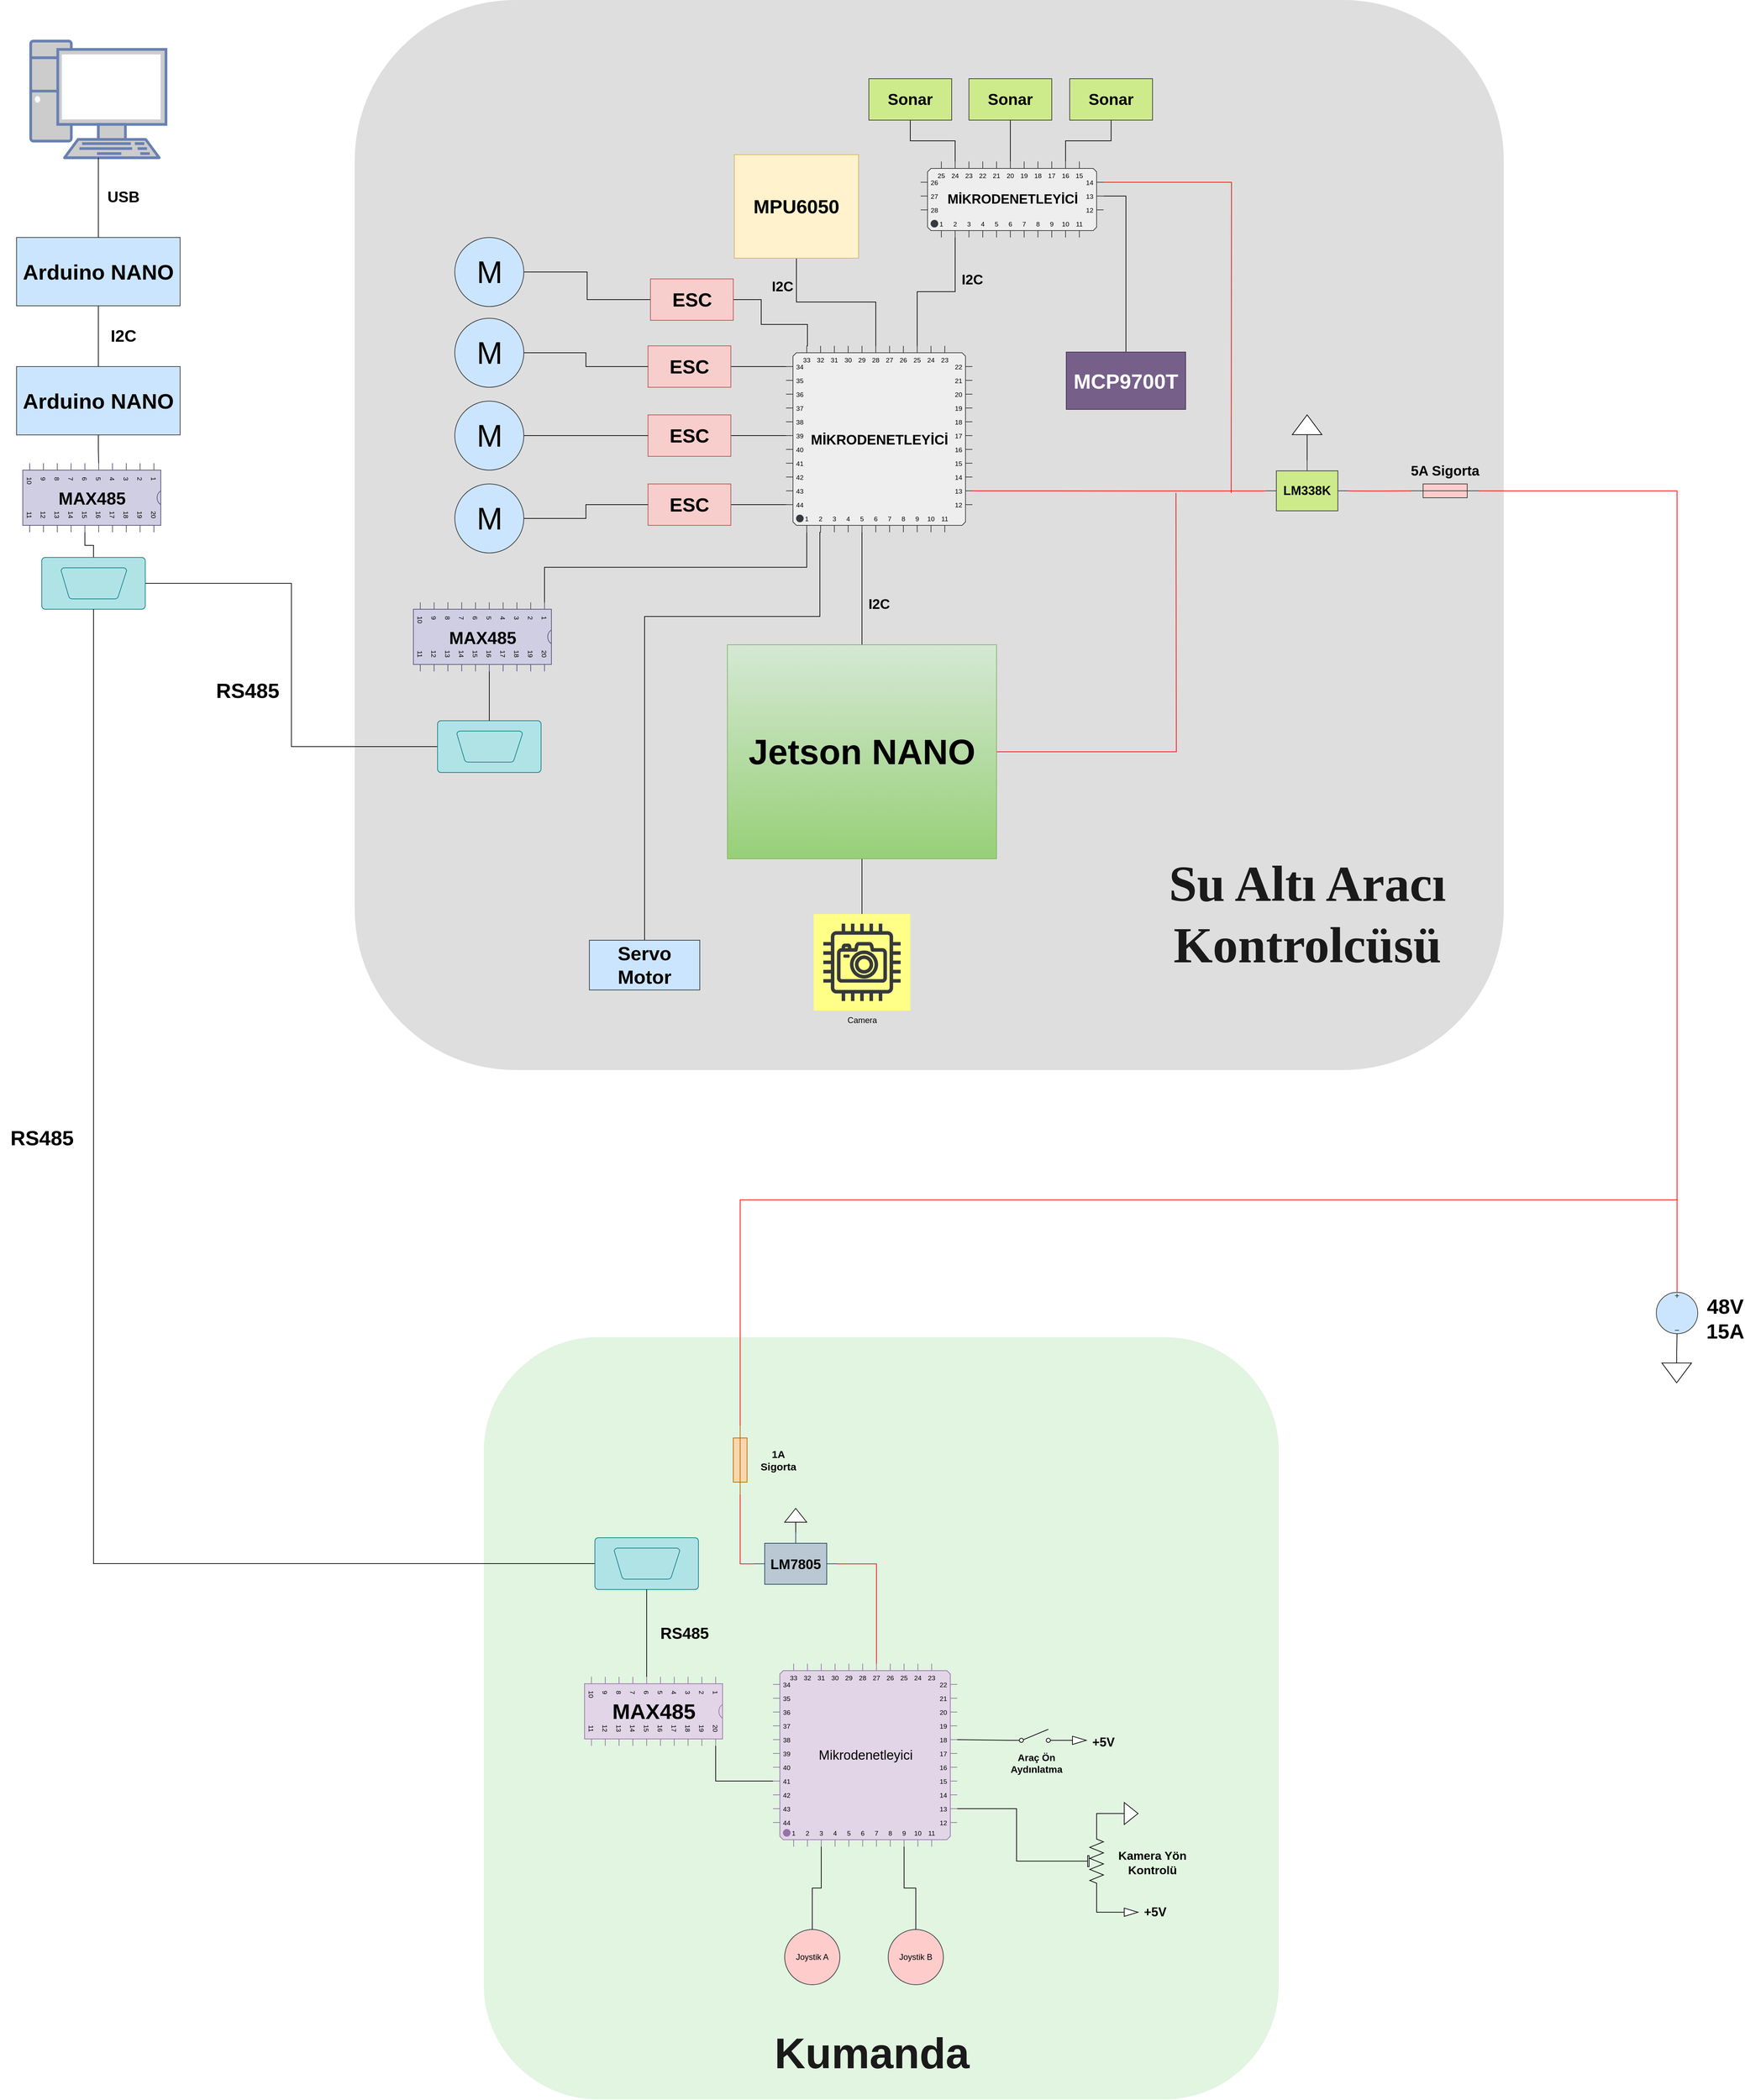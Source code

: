 <mxfile version="10.6.3" type="device"><diagram name="Page-1" id="7e0a89b8-554c-2b80-1dc8-d5c74ca68de4"><mxGraphModel dx="2243" dy="613" grid="1" gridSize="10" guides="1" tooltips="1" connect="1" arrows="1" fold="1" page="1" pageScale="1" pageWidth="1169" pageHeight="827" background="#ffffff" math="0" shadow="0"><root><mxCell id="0"/><mxCell id="1" parent="0"/><mxCell id="h1FGH1pU_hudHnMXjSd4-43" value="" style="rounded=1;whiteSpace=wrap;html=1;strokeWidth=1;fillColor=#E1F5E0;strokeColor=none;" parent="1" vertex="1"><mxGeometry x="129" y="2067" width="1152" height="1104" as="geometry"/></mxCell><mxCell id="FI2BnZU5ow0Z_WTtA2Fh-103" value="" style="rounded=1;whiteSpace=wrap;html=1;strokeWidth=1;fillColor=#DEDEDE;strokeColor=none;fontColor=#333333;" parent="1" vertex="1"><mxGeometry x="-58" y="130" width="1665" height="1550" as="geometry"/></mxCell><mxCell id="FI2BnZU5ow0Z_WTtA2Fh-59" style="edgeStyle=orthogonalEdgeStyle;rounded=0;orthogonalLoop=1;jettySize=auto;html=1;exitX=0;exitY=1;exitDx=50;exitDy=0;exitPerimeter=0;endArrow=none;endFill=0;" parent="1" source="FI2BnZU5ow0Z_WTtA2Fh-1" edge="1"><mxGeometry relative="1" as="geometry"><mxPoint x="362" y="1044" as="targetPoint"/><Array as="points"><mxPoint x="616" y="1023"/><mxPoint x="362" y="1023"/></Array></mxGeometry></mxCell><mxCell id="FI2BnZU5ow0Z_WTtA2Fh-78" style="edgeStyle=orthogonalEdgeStyle;rounded=0;orthogonalLoop=1;jettySize=auto;html=1;exitX=0;exitY=1;exitDx=30;exitDy=0;exitPerimeter=0;entryX=0;entryY=0;entryDx=0;entryDy=10;entryPerimeter=0;endArrow=none;endFill=0;" parent="1" source="FI2BnZU5ow0Z_WTtA2Fh-1" target="FI2BnZU5ow0Z_WTtA2Fh-75" edge="1"><mxGeometry relative="1" as="geometry"/></mxCell><mxCell id="SyiZzXoiJJCipCgs4fbv-7" style="edgeStyle=orthogonalEdgeStyle;rounded=0;orthogonalLoop=1;jettySize=auto;html=1;exitX=0;exitY=0;exitDx=30;exitDy=0;exitPerimeter=0;entryX=1;entryY=0.5;entryDx=0;entryDy=0;endArrow=none;endFill=0;" parent="1" source="FI2BnZU5ow0Z_WTtA2Fh-1" target="SyiZzXoiJJCipCgs4fbv-6" edge="1"><mxGeometry relative="1" as="geometry"><Array as="points"><mxPoint x="598" y="600"/><mxPoint x="531" y="600"/><mxPoint x="531" y="564"/></Array></mxGeometry></mxCell><mxCell id="FI2BnZU5ow0Z_WTtA2Fh-1" value="&lt;b&gt;&lt;font style=&quot;font-size: 20px&quot;&gt;MİKRODENETLEYİCİ&lt;/font&gt;&lt;/b&gt;" style="shadow=0;dashed=0;align=center;fillColor=#eeeeee;html=1;strokeWidth=1;shape=mxgraph.electrical.logic_gates.qfp_ic;strokeColor=#36393d;" parent="1" vertex="1"><mxGeometry x="567" y="631" width="270" height="270" as="geometry"/></mxCell><mxCell id="FI2BnZU5ow0Z_WTtA2Fh-26" style="edgeStyle=orthogonalEdgeStyle;rounded=0;orthogonalLoop=1;jettySize=auto;html=1;exitX=1;exitY=0.5;exitDx=0;exitDy=0;entryX=0;entryY=0;entryDx=0;entryDy=30;entryPerimeter=0;endArrow=none;endFill=0;" parent="1" source="FI2BnZU5ow0Z_WTtA2Fh-6" target="FI2BnZU5ow0Z_WTtA2Fh-1" edge="1"><mxGeometry relative="1" as="geometry"/></mxCell><mxCell id="FI2BnZU5ow0Z_WTtA2Fh-6" value="&lt;font size=&quot;1&quot;&gt;&lt;b style=&quot;font-size: 28px&quot;&gt;ESC&lt;/b&gt;&lt;/font&gt;" style="rounded=0;whiteSpace=wrap;html=1;fillColor=#f8cecc;strokeColor=#b85450;" parent="1" vertex="1"><mxGeometry x="367" y="631" width="120" height="60" as="geometry"/></mxCell><mxCell id="FI2BnZU5ow0Z_WTtA2Fh-28" style="edgeStyle=orthogonalEdgeStyle;rounded=0;orthogonalLoop=1;jettySize=auto;html=1;exitX=1;exitY=0.5;exitDx=0;exitDy=0;entryX=0;entryY=0;entryDx=0;entryDy=230;entryPerimeter=0;endArrow=none;endFill=0;" parent="1" source="FI2BnZU5ow0Z_WTtA2Fh-7" target="FI2BnZU5ow0Z_WTtA2Fh-1" edge="1"><mxGeometry relative="1" as="geometry"/></mxCell><mxCell id="FI2BnZU5ow0Z_WTtA2Fh-7" value="&lt;font size=&quot;1&quot;&gt;&lt;b style=&quot;font-size: 28px&quot;&gt;ESC&lt;/b&gt;&lt;/font&gt;" style="rounded=0;whiteSpace=wrap;html=1;fillColor=#f8cecc;strokeColor=#b85450;" parent="1" vertex="1"><mxGeometry x="367" y="831" width="120" height="60" as="geometry"/></mxCell><mxCell id="FI2BnZU5ow0Z_WTtA2Fh-25" style="edgeStyle=orthogonalEdgeStyle;rounded=0;orthogonalLoop=1;jettySize=auto;html=1;exitX=1;exitY=0.5;exitDx=0;exitDy=0;entryX=0;entryY=0;entryDx=0;entryDy=130;entryPerimeter=0;endArrow=none;endFill=0;" parent="1" source="FI2BnZU5ow0Z_WTtA2Fh-8" target="FI2BnZU5ow0Z_WTtA2Fh-1" edge="1"><mxGeometry relative="1" as="geometry"/></mxCell><mxCell id="FI2BnZU5ow0Z_WTtA2Fh-8" value="&lt;font size=&quot;1&quot;&gt;&lt;b style=&quot;font-size: 28px&quot;&gt;ESC&lt;/b&gt;&lt;/font&gt;" style="rounded=0;whiteSpace=wrap;html=1;fillColor=#f8cecc;strokeColor=#b85450;" parent="1" vertex="1"><mxGeometry x="367" y="731" width="120" height="60" as="geometry"/></mxCell><mxCell id="FI2BnZU5ow0Z_WTtA2Fh-20" style="edgeStyle=orthogonalEdgeStyle;rounded=0;orthogonalLoop=1;jettySize=auto;html=1;exitX=1;exitY=0.5;exitDx=0;exitDy=0;exitPerimeter=0;entryX=0;entryY=0.5;entryDx=0;entryDy=0;endArrow=none;endFill=0;" parent="1" source="FI2BnZU5ow0Z_WTtA2Fh-19" target="FI2BnZU5ow0Z_WTtA2Fh-6" edge="1"><mxGeometry relative="1" as="geometry"/></mxCell><mxCell id="FI2BnZU5ow0Z_WTtA2Fh-19" value="M" style="dashed=0;outlineConnect=0;align=center;html=1;shape=mxgraph.pid.engines.electric_motor;fontSize=45;fillColor=#cce5ff;strokeColor=#36393d;" parent="1" vertex="1"><mxGeometry x="87" y="591" width="100" height="100" as="geometry"/></mxCell><mxCell id="FI2BnZU5ow0Z_WTtA2Fh-22" style="edgeStyle=orthogonalEdgeStyle;rounded=0;orthogonalLoop=1;jettySize=auto;html=1;exitX=1;exitY=0.5;exitDx=0;exitDy=0;exitPerimeter=0;entryX=0;entryY=0.5;entryDx=0;entryDy=0;endArrow=none;endFill=0;" parent="1" source="FI2BnZU5ow0Z_WTtA2Fh-21" target="FI2BnZU5ow0Z_WTtA2Fh-8" edge="1"><mxGeometry relative="1" as="geometry"/></mxCell><mxCell id="FI2BnZU5ow0Z_WTtA2Fh-21" value="M" style="dashed=0;outlineConnect=0;align=center;html=1;shape=mxgraph.pid.engines.electric_motor;fontSize=45;fillColor=#cce5ff;strokeColor=#36393d;" parent="1" vertex="1"><mxGeometry x="87" y="711" width="100" height="100" as="geometry"/></mxCell><mxCell id="FI2BnZU5ow0Z_WTtA2Fh-24" style="edgeStyle=orthogonalEdgeStyle;rounded=0;orthogonalLoop=1;jettySize=auto;html=1;exitX=1;exitY=0.5;exitDx=0;exitDy=0;exitPerimeter=0;entryX=0;entryY=0.5;entryDx=0;entryDy=0;endArrow=none;endFill=0;" parent="1" source="FI2BnZU5ow0Z_WTtA2Fh-23" target="FI2BnZU5ow0Z_WTtA2Fh-7" edge="1"><mxGeometry relative="1" as="geometry"/></mxCell><mxCell id="FI2BnZU5ow0Z_WTtA2Fh-23" value="M" style="dashed=0;outlineConnect=0;align=center;html=1;shape=mxgraph.pid.engines.electric_motor;fontSize=45;fillColor=#cce5ff;strokeColor=#36393d;" parent="1" vertex="1"><mxGeometry x="87" y="831" width="100" height="100" as="geometry"/></mxCell><mxCell id="FI2BnZU5ow0Z_WTtA2Fh-31" style="edgeStyle=orthogonalEdgeStyle;rounded=0;orthogonalLoop=1;jettySize=auto;html=1;exitX=0.5;exitY=1;exitDx=0;exitDy=0;entryX=0;entryY=0;entryDx=130;entryDy=0;entryPerimeter=0;endArrow=none;endFill=0;" parent="1" source="FI2BnZU5ow0Z_WTtA2Fh-30" target="FI2BnZU5ow0Z_WTtA2Fh-1" edge="1"><mxGeometry relative="1" as="geometry"/></mxCell><mxCell id="FI2BnZU5ow0Z_WTtA2Fh-30" value="&lt;font size=&quot;1&quot;&gt;&lt;b style=&quot;font-size: 28px&quot;&gt;MPU6050&lt;br&gt;&lt;/b&gt;&lt;/font&gt;" style="rounded=0;whiteSpace=wrap;html=1;strokeWidth=1;fillColor=#fff2cc;strokeColor=#d6b656;" parent="1" vertex="1"><mxGeometry x="492" y="354" width="180" height="150" as="geometry"/></mxCell><mxCell id="FI2BnZU5ow0Z_WTtA2Fh-66" style="edgeStyle=orthogonalEdgeStyle;rounded=0;orthogonalLoop=1;jettySize=auto;html=1;exitX=0.5;exitY=0;exitDx=0;exitDy=0;entryX=1;entryY=0;entryDx=0;entryDy=50;entryPerimeter=0;endArrow=none;endFill=0;" parent="1" source="FI2BnZU5ow0Z_WTtA2Fh-33" target="FI2BnZU5ow0Z_WTtA2Fh-60" edge="1"><mxGeometry relative="1" as="geometry"/></mxCell><mxCell id="FI2BnZU5ow0Z_WTtA2Fh-33" value="&lt;font size=&quot;1&quot;&gt;&lt;b style=&quot;font-size: 30px&quot;&gt;MCP9700T&lt;/b&gt;&lt;/font&gt;" style="rounded=0;whiteSpace=wrap;html=1;strokeWidth=1;fillColor=#76608a;strokeColor=#432D57;fontColor=#ffffff;" parent="1" vertex="1"><mxGeometry x="973" y="640" width="173" height="83" as="geometry"/></mxCell><mxCell id="FI2BnZU5ow0Z_WTtA2Fh-36" style="edgeStyle=orthogonalEdgeStyle;rounded=0;orthogonalLoop=1;jettySize=auto;html=1;exitX=0.5;exitY=0;exitDx=0;exitDy=0;entryX=0;entryY=1;entryDx=110;entryDy=0;entryPerimeter=0;endArrow=none;endFill=0;" parent="1" source="FI2BnZU5ow0Z_WTtA2Fh-35" target="FI2BnZU5ow0Z_WTtA2Fh-1" edge="1"><mxGeometry relative="1" as="geometry"/></mxCell><mxCell id="FI2BnZU5ow0Z_WTtA2Fh-46" style="edgeStyle=orthogonalEdgeStyle;rounded=0;orthogonalLoop=1;jettySize=auto;html=1;exitX=0.5;exitY=1;exitDx=0;exitDy=0;endArrow=none;endFill=0;" parent="1" source="FI2BnZU5ow0Z_WTtA2Fh-35" target="FI2BnZU5ow0Z_WTtA2Fh-45" edge="1"><mxGeometry relative="1" as="geometry"/></mxCell><mxCell id="FI2BnZU5ow0Z_WTtA2Fh-55" style="edgeStyle=orthogonalEdgeStyle;rounded=0;orthogonalLoop=1;jettySize=auto;html=1;exitX=1;exitY=0.5;exitDx=0;exitDy=0;endArrow=none;endFill=0;strokeColor=#FF0000;" parent="1" source="FI2BnZU5ow0Z_WTtA2Fh-35" edge="1"><mxGeometry relative="1" as="geometry"><mxPoint x="1132" y="844.0" as="targetPoint"/></mxGeometry></mxCell><mxCell id="FI2BnZU5ow0Z_WTtA2Fh-35" value="&lt;font style=&quot;font-size: 51px&quot;&gt;&lt;b&gt;&lt;font style=&quot;font-size: 51px&quot;&gt;Jetson NANO&lt;/font&gt;&lt;/b&gt;&lt;/font&gt;" style="rounded=0;whiteSpace=wrap;html=1;strokeWidth=1;gradientColor=#97d077;fillColor=#d5e8d4;strokeColor=#82b366;" parent="1" vertex="1"><mxGeometry x="482" y="1064" width="390" height="310" as="geometry"/></mxCell><mxCell id="FI2BnZU5ow0Z_WTtA2Fh-37" value="&lt;font size=&quot;1&quot;&gt;&lt;b style=&quot;font-size: 20px&quot;&gt;I2C&lt;/b&gt;&lt;/font&gt;" style="text;html=1;strokeColor=none;fillColor=none;align=center;verticalAlign=middle;whiteSpace=wrap;rounded=0;" parent="1" vertex="1"><mxGeometry x="682" y="994" width="40" height="20" as="geometry"/></mxCell><mxCell id="FI2BnZU5ow0Z_WTtA2Fh-42" style="edgeStyle=orthogonalEdgeStyle;rounded=0;orthogonalLoop=1;jettySize=auto;html=1;exitX=0.5;exitY=0;exitDx=0;exitDy=0;exitPerimeter=0;entryX=1;entryY=0.5;entryDx=0;entryDy=0;entryPerimeter=0;endArrow=none;endFill=0;strokeWidth=1;strokeColor=#FF0000;" parent="1" source="FI2BnZU5ow0Z_WTtA2Fh-38" target="FI2BnZU5ow0Z_WTtA2Fh-41" edge="1"><mxGeometry relative="1" as="geometry"/></mxCell><mxCell id="FI2BnZU5ow0Z_WTtA2Fh-38" value="" style="verticalLabelPosition=bottom;shadow=0;dashed=0;align=center;fillColor=#cce5ff;html=1;verticalAlign=top;strokeWidth=1;shape=mxgraph.electrical.signal_sources.dc_source_3;strokeColor=#36393d;" parent="1" vertex="1"><mxGeometry x="1828" y="2002" width="60" height="60" as="geometry"/></mxCell><mxCell id="FI2BnZU5ow0Z_WTtA2Fh-50" style="edgeStyle=orthogonalEdgeStyle;rounded=0;orthogonalLoop=1;jettySize=auto;html=1;exitX=0;exitY=0.395;exitDx=0;exitDy=0;exitPerimeter=0;entryX=0;entryY=0.5;entryDx=0;entryDy=0;entryPerimeter=0;endArrow=none;endFill=0;strokeColor=#FF0000;" parent="1" source="FI2BnZU5ow0Z_WTtA2Fh-39" target="FI2BnZU5ow0Z_WTtA2Fh-41" edge="1"><mxGeometry relative="1" as="geometry"/></mxCell><mxCell id="FI2BnZU5ow0Z_WTtA2Fh-53" style="edgeStyle=orthogonalEdgeStyle;rounded=0;orthogonalLoop=1;jettySize=auto;html=1;exitX=1;exitY=0.395;exitDx=0;exitDy=0;exitPerimeter=0;entryX=1;entryY=0;entryDx=0;entryDy=210;entryPerimeter=0;endArrow=none;endFill=0;strokeColor=#FF0000;" parent="1" source="FI2BnZU5ow0Z_WTtA2Fh-39" target="FI2BnZU5ow0Z_WTtA2Fh-1" edge="1"><mxGeometry relative="1" as="geometry"><Array as="points"><mxPoint x="1262" y="841"/></Array></mxGeometry></mxCell><mxCell id="FI2BnZU5ow0Z_WTtA2Fh-39" value="" style="verticalLabelPosition=bottom;shadow=0;dashed=0;align=center;fillColor=#cdeb8b;html=1;verticalAlign=top;strokeWidth=1;shape=mxgraph.electrical.abstract.voltage_regulator;direction=west;strokeColor=#36393d;" parent="1" vertex="1"><mxGeometry x="1262" y="797" width="120" height="73" as="geometry"/></mxCell><mxCell id="FI2BnZU5ow0Z_WTtA2Fh-41" value="" style="verticalLabelPosition=bottom;shadow=0;dashed=0;align=center;fillColor=#ffcccc;html=1;verticalAlign=top;strokeWidth=1;shape=mxgraph.electrical.miscellaneous.fuse_2;strokeColor=#36393d;" parent="1" vertex="1"><mxGeometry x="1472" y="831" width="100" height="20" as="geometry"/></mxCell><mxCell id="FI2BnZU5ow0Z_WTtA2Fh-44" value="&lt;font size=&quot;1&quot;&gt;&lt;b style=&quot;font-size: 30px&quot;&gt;48V 15A&lt;/b&gt;&lt;/font&gt;" style="text;html=1;strokeColor=none;fillColor=none;align=center;verticalAlign=middle;whiteSpace=wrap;rounded=0;" parent="1" vertex="1"><mxGeometry x="1908" y="2030" width="40" height="20" as="geometry"/></mxCell><mxCell id="FI2BnZU5ow0Z_WTtA2Fh-45" value="Camera" style="outlineConnect=0;strokeColor=#36393d;fillColor=#ffff88;dashed=0;verticalLabelPosition=bottom;verticalAlign=top;align=center;html=1;fontSize=12;fontStyle=0;aspect=fixed;shape=mxgraph.aws4.resourceIcon;resIcon=mxgraph.aws4.camera;" parent="1" vertex="1"><mxGeometry x="607" y="1454" width="140" height="140" as="geometry"/></mxCell><mxCell id="FI2BnZU5ow0Z_WTtA2Fh-48" style="edgeStyle=orthogonalEdgeStyle;rounded=0;orthogonalLoop=1;jettySize=auto;html=1;exitX=0.5;exitY=0;exitDx=0;exitDy=0;exitPerimeter=0;entryX=0.5;entryY=1;entryDx=0;entryDy=0;entryPerimeter=0;endArrow=none;endFill=0;" parent="1" source="FI2BnZU5ow0Z_WTtA2Fh-47" target="FI2BnZU5ow0Z_WTtA2Fh-38" edge="1"><mxGeometry relative="1" as="geometry"/></mxCell><mxCell id="FI2BnZU5ow0Z_WTtA2Fh-47" value="" style="verticalLabelPosition=bottom;shadow=0;dashed=0;align=center;fillColor=#ffffff;html=1;verticalAlign=top;strokeWidth=1;shape=mxgraph.electrical.signal_sources.signal_ground;" parent="1" vertex="1"><mxGeometry x="1836" y="2090" width="43" height="43" as="geometry"/></mxCell><mxCell id="FI2BnZU5ow0Z_WTtA2Fh-52" style="edgeStyle=orthogonalEdgeStyle;rounded=0;orthogonalLoop=1;jettySize=auto;html=1;exitX=0.5;exitY=0;exitDx=0;exitDy=0;exitPerimeter=0;entryX=0.5;entryY=1;entryDx=0;entryDy=0;entryPerimeter=0;endArrow=none;endFill=0;" parent="1" source="FI2BnZU5ow0Z_WTtA2Fh-51" target="FI2BnZU5ow0Z_WTtA2Fh-39" edge="1"><mxGeometry relative="1" as="geometry"/></mxCell><mxCell id="FI2BnZU5ow0Z_WTtA2Fh-51" value="" style="verticalLabelPosition=bottom;shadow=0;dashed=0;align=center;fillColor=#ffffff;html=1;verticalAlign=top;strokeWidth=1;shape=mxgraph.electrical.signal_sources.signal_ground;direction=west;" parent="1" vertex="1"><mxGeometry x="1300.5" y="731" width="43" height="43" as="geometry"/></mxCell><mxCell id="FI2BnZU5ow0Z_WTtA2Fh-56" value="&lt;font size=&quot;1&quot;&gt;&lt;b style=&quot;font-size: 20px&quot;&gt;5A Sigorta&lt;/b&gt;&lt;/font&gt;" style="text;html=1;strokeColor=none;fillColor=none;align=center;verticalAlign=middle;whiteSpace=wrap;rounded=0;" parent="1" vertex="1"><mxGeometry x="1462" y="801" width="120" height="20" as="geometry"/></mxCell><mxCell id="FI2BnZU5ow0Z_WTtA2Fh-58" style="edgeStyle=orthogonalEdgeStyle;rounded=0;orthogonalLoop=1;jettySize=auto;html=1;exitX=0.5;exitY=0;exitDx=0;exitDy=0;endArrow=none;endFill=0;" parent="1" source="FI2BnZU5ow0Z_WTtA2Fh-57" edge="1"><mxGeometry relative="1" as="geometry"><mxPoint x="362" y="1044" as="targetPoint"/></mxGeometry></mxCell><mxCell id="FI2BnZU5ow0Z_WTtA2Fh-57" value="&lt;font style=&quot;font-size: 28px&quot;&gt;&lt;b&gt;Servo Motor&lt;/b&gt;&lt;/font&gt;" style="rounded=0;whiteSpace=wrap;html=1;strokeWidth=1;fillColor=#cce5ff;strokeColor=#36393d;" parent="1" vertex="1"><mxGeometry x="282" y="1492" width="160" height="72" as="geometry"/></mxCell><mxCell id="FI2BnZU5ow0Z_WTtA2Fh-61" style="edgeStyle=orthogonalEdgeStyle;rounded=0;orthogonalLoop=1;jettySize=auto;html=1;exitX=0;exitY=1;exitDx=50;exitDy=0;exitPerimeter=0;entryX=0;entryY=0;entryDx=190;entryDy=0;entryPerimeter=0;endArrow=none;endFill=0;" parent="1" source="FI2BnZU5ow0Z_WTtA2Fh-60" target="FI2BnZU5ow0Z_WTtA2Fh-1" edge="1"><mxGeometry relative="1" as="geometry"/></mxCell><mxCell id="FI2BnZU5ow0Z_WTtA2Fh-63" style="edgeStyle=orthogonalEdgeStyle;rounded=0;orthogonalLoop=1;jettySize=auto;html=1;exitX=0;exitY=0;exitDx=130;exitDy=0;exitPerimeter=0;entryX=0.5;entryY=1;entryDx=0;entryDy=0;endArrow=none;endFill=0;" parent="1" source="FI2BnZU5ow0Z_WTtA2Fh-60" target="FI2BnZU5ow0Z_WTtA2Fh-62" edge="1"><mxGeometry relative="1" as="geometry"/></mxCell><mxCell id="FI2BnZU5ow0Z_WTtA2Fh-67" style="edgeStyle=orthogonalEdgeStyle;rounded=0;orthogonalLoop=1;jettySize=auto;html=1;exitX=1;exitY=0;exitDx=0;exitDy=30;exitPerimeter=0;endArrow=none;endFill=0;strokeColor=#FF0000;" parent="1" source="FI2BnZU5ow0Z_WTtA2Fh-60" edge="1"><mxGeometry relative="1" as="geometry"><mxPoint x="1212" y="844" as="targetPoint"/></mxGeometry></mxCell><mxCell id="SyiZzXoiJJCipCgs4fbv-4" style="edgeStyle=orthogonalEdgeStyle;rounded=0;orthogonalLoop=1;jettySize=auto;html=1;exitX=0;exitY=0;exitDx=50;exitDy=0;exitPerimeter=0;entryX=0.5;entryY=1;entryDx=0;entryDy=0;endArrow=none;endFill=0;" parent="1" source="FI2BnZU5ow0Z_WTtA2Fh-60" target="SyiZzXoiJJCipCgs4fbv-3" edge="1"><mxGeometry relative="1" as="geometry"/></mxCell><mxCell id="SyiZzXoiJJCipCgs4fbv-5" style="edgeStyle=orthogonalEdgeStyle;rounded=0;orthogonalLoop=1;jettySize=auto;html=1;exitX=0;exitY=0;exitDx=210;exitDy=0;exitPerimeter=0;entryX=0.5;entryY=1;entryDx=0;entryDy=0;endArrow=none;endFill=0;" parent="1" source="FI2BnZU5ow0Z_WTtA2Fh-60" target="SyiZzXoiJJCipCgs4fbv-2" edge="1"><mxGeometry relative="1" as="geometry"/></mxCell><mxCell id="FI2BnZU5ow0Z_WTtA2Fh-60" value="&lt;div style=&quot;font-size: 19px&quot;&gt;&lt;font style=&quot;font-size: 19px&quot;&gt;&lt;b&gt;MİKRODENETLEYİCİ&lt;/b&gt;&lt;/font&gt;&lt;/div&gt;" style="shadow=0;dashed=0;align=center;fillColor=#eeeeee;html=1;strokeWidth=1;shape=mxgraph.electrical.logic_gates.qfp_ic;strokeColor=#36393d;" parent="1" vertex="1"><mxGeometry x="762" y="364" width="265" height="110" as="geometry"/></mxCell><mxCell id="FI2BnZU5ow0Z_WTtA2Fh-62" value="&lt;font size=&quot;1&quot;&gt;&lt;b style=&quot;font-size: 23px&quot;&gt;Sonar&lt;/b&gt;&lt;/font&gt;" style="rounded=0;whiteSpace=wrap;html=1;strokeWidth=1;fillColor=#cdeb8b;strokeColor=#36393d;" parent="1" vertex="1"><mxGeometry x="832" y="244" width="120" height="60" as="geometry"/></mxCell><mxCell id="FI2BnZU5ow0Z_WTtA2Fh-64" value="&lt;font size=&quot;1&quot;&gt;&lt;b style=&quot;font-size: 20px&quot;&gt;I2C&lt;/b&gt;&lt;/font&gt;" style="text;html=1;strokeColor=none;fillColor=none;align=center;verticalAlign=middle;whiteSpace=wrap;rounded=0;" parent="1" vertex="1"><mxGeometry x="541.5" y="504" width="40" height="80" as="geometry"/></mxCell><mxCell id="FI2BnZU5ow0Z_WTtA2Fh-65" value="&lt;font size=&quot;1&quot;&gt;&lt;b style=&quot;font-size: 20px&quot;&gt;I2C&lt;/b&gt;&lt;/font&gt;" style="text;html=1;strokeColor=none;fillColor=none;align=center;verticalAlign=middle;whiteSpace=wrap;rounded=0;" parent="1" vertex="1"><mxGeometry x="817" y="524" width="40" height="20" as="geometry"/></mxCell><mxCell id="FI2BnZU5ow0Z_WTtA2Fh-87" style="edgeStyle=orthogonalEdgeStyle;rounded=0;orthogonalLoop=1;jettySize=auto;html=1;exitX=0;exitY=0.5;exitDx=0;exitDy=0;exitPerimeter=0;entryX=1;entryY=0.5;entryDx=0;entryDy=0;entryPerimeter=0;endArrow=none;endFill=0;" parent="1" source="FI2BnZU5ow0Z_WTtA2Fh-69" target="FI2BnZU5ow0Z_WTtA2Fh-83" edge="1"><mxGeometry relative="1" as="geometry"/></mxCell><mxCell id="FI2BnZU5ow0Z_WTtA2Fh-69" value="" style="verticalLabelPosition=bottom;shadow=0;dashed=0;align=center;fillColor=#b0e3e6;html=1;verticalAlign=top;strokeWidth=1;shape=mxgraph.electrical.miscellaneous.small_d_connector;strokeColor=#0e8088;" parent="1" vertex="1"><mxGeometry x="62" y="1174" width="150" height="75" as="geometry"/></mxCell><mxCell id="FI2BnZU5ow0Z_WTtA2Fh-73" value="&lt;b&gt;&lt;font style=&quot;font-size: 30px&quot;&gt;RS485&lt;/font&gt;&lt;/b&gt;" style="text;html=1;strokeColor=none;fillColor=none;align=center;verticalAlign=middle;whiteSpace=wrap;rounded=0;" parent="1" vertex="1"><mxGeometry x="-273" y="1102.5" width="120" height="55" as="geometry"/></mxCell><mxCell id="FI2BnZU5ow0Z_WTtA2Fh-80" style="edgeStyle=orthogonalEdgeStyle;rounded=0;orthogonalLoop=1;jettySize=auto;html=1;exitX=1;exitY=0;exitDx=0;exitDy=90;exitPerimeter=0;entryX=0.5;entryY=0;entryDx=0;entryDy=0;entryPerimeter=0;endArrow=none;endFill=0;" parent="1" source="FI2BnZU5ow0Z_WTtA2Fh-75" target="FI2BnZU5ow0Z_WTtA2Fh-69" edge="1"><mxGeometry relative="1" as="geometry"/></mxCell><mxCell id="FI2BnZU5ow0Z_WTtA2Fh-75" value="&lt;font size=&quot;1&quot;&gt;&lt;b style=&quot;font-size: 25px&quot;&gt;MAX485&lt;/b&gt;&lt;/font&gt;" style="shadow=0;dashed=0;align=center;fillColor=#d0cee2;html=1;strokeWidth=1;shape=mxgraph.electrical.logic_gates.dual_inline_ic;direction=south;strokeColor=#56517e;" parent="1" vertex="1"><mxGeometry x="27" y="1002.5" width="200" height="100" as="geometry"/></mxCell><mxCell id="FI2BnZU5ow0Z_WTtA2Fh-81" value="&lt;font size=&quot;1&quot;&gt;&lt;b style=&quot;font-size: 18px&quot;&gt;LM338K&lt;/b&gt;&lt;/font&gt;" style="text;html=1;strokeColor=none;fillColor=none;align=center;verticalAlign=middle;whiteSpace=wrap;rounded=0;" parent="1" vertex="1"><mxGeometry x="1282" y="824.5" width="80" height="33" as="geometry"/></mxCell><mxCell id="FI2BnZU5ow0Z_WTtA2Fh-82" value="" style="fontColor=#0066CC;verticalAlign=top;verticalLabelPosition=bottom;labelPosition=center;align=center;html=1;outlineConnect=0;fillColor=#CCCCCC;strokeColor=#6881B3;gradientColor=none;gradientDirection=north;strokeWidth=2;shape=mxgraph.networks.pc;" parent="1" vertex="1"><mxGeometry x="-527.5" y="189.5" width="196" height="169" as="geometry"/></mxCell><mxCell id="FI2BnZU5ow0Z_WTtA2Fh-90" style="edgeStyle=orthogonalEdgeStyle;rounded=0;orthogonalLoop=1;jettySize=auto;html=1;exitX=0.5;exitY=0;exitDx=0;exitDy=0;exitPerimeter=0;entryX=1;entryY=0;entryDx=0;entryDy=110;entryPerimeter=0;endArrow=none;endFill=0;" parent="1" source="FI2BnZU5ow0Z_WTtA2Fh-83" target="FI2BnZU5ow0Z_WTtA2Fh-89" edge="1"><mxGeometry relative="1" as="geometry"><Array as="points"><mxPoint x="-437" y="920"/><mxPoint x="-449" y="920"/></Array></mxGeometry></mxCell><mxCell id="FI2BnZU5ow0Z_WTtA2Fh-83" value="" style="verticalLabelPosition=bottom;shadow=0;dashed=0;align=center;fillColor=#b0e3e6;html=1;verticalAlign=top;strokeWidth=1;shape=mxgraph.electrical.miscellaneous.small_d_connector;strokeColor=#0e8088;" parent="1" vertex="1"><mxGeometry x="-511.5" y="937.5" width="150" height="75" as="geometry"/></mxCell><mxCell id="FI2BnZU5ow0Z_WTtA2Fh-89" value="&lt;font size=&quot;1&quot;&gt;&lt;b style=&quot;font-size: 25px&quot;&gt;MAX485&lt;/b&gt;&lt;/font&gt;" style="shadow=0;dashed=0;align=center;fillColor=#d0cee2;html=1;strokeWidth=1;shape=mxgraph.electrical.logic_gates.dual_inline_ic;direction=south;strokeColor=#56517e;" parent="1" vertex="1"><mxGeometry x="-539" y="801" width="200" height="100" as="geometry"/></mxCell><mxCell id="FI2BnZU5ow0Z_WTtA2Fh-95" style="edgeStyle=orthogonalEdgeStyle;rounded=0;orthogonalLoop=1;jettySize=auto;html=1;exitX=0.5;exitY=0;exitDx=0;exitDy=0;entryX=0.5;entryY=1;entryDx=0;entryDy=0;endArrow=none;endFill=0;" parent="1" source="FI2BnZU5ow0Z_WTtA2Fh-93" target="FI2BnZU5ow0Z_WTtA2Fh-94" edge="1"><mxGeometry relative="1" as="geometry"/></mxCell><mxCell id="FI2BnZU5ow0Z_WTtA2Fh-96" style="edgeStyle=orthogonalEdgeStyle;rounded=0;orthogonalLoop=1;jettySize=auto;html=1;exitX=0.5;exitY=1;exitDx=0;exitDy=0;entryX=0;entryY=0;entryDx=0;entryDy=90;entryPerimeter=0;endArrow=none;endFill=0;" parent="1" source="FI2BnZU5ow0Z_WTtA2Fh-93" target="FI2BnZU5ow0Z_WTtA2Fh-89" edge="1"><mxGeometry relative="1" as="geometry"/></mxCell><mxCell id="FI2BnZU5ow0Z_WTtA2Fh-93" value="&lt;div style=&quot;font-size: 31px&quot;&gt;&lt;font style=&quot;font-size: 31px&quot;&gt;&lt;b&gt;Arduino NANO&lt;/b&gt;&lt;/font&gt;&lt;/div&gt;" style="rounded=0;whiteSpace=wrap;html=1;strokeWidth=1;fillColor=#cce5ff;strokeColor=#36393d;" parent="1" vertex="1"><mxGeometry x="-548" y="661" width="237" height="99" as="geometry"/></mxCell><mxCell id="FI2BnZU5ow0Z_WTtA2Fh-97" style="edgeStyle=orthogonalEdgeStyle;rounded=0;orthogonalLoop=1;jettySize=auto;html=1;exitX=0.5;exitY=0;exitDx=0;exitDy=0;endArrow=none;endFill=0;" parent="1" source="FI2BnZU5ow0Z_WTtA2Fh-94" target="FI2BnZU5ow0Z_WTtA2Fh-82" edge="1"><mxGeometry relative="1" as="geometry"/></mxCell><mxCell id="FI2BnZU5ow0Z_WTtA2Fh-94" value="&lt;div style=&quot;font-size: 31px&quot;&gt;&lt;font style=&quot;font-size: 31px&quot;&gt;&lt;b&gt;Arduino NANO&lt;/b&gt;&lt;/font&gt;&lt;/div&gt;" style="rounded=0;whiteSpace=wrap;html=1;strokeWidth=1;fillColor=#cce5ff;strokeColor=#36393d;" parent="1" vertex="1"><mxGeometry x="-548" y="474" width="237" height="99" as="geometry"/></mxCell><mxCell id="FI2BnZU5ow0Z_WTtA2Fh-98" value="&lt;font size=&quot;1&quot;&gt;&lt;b style=&quot;font-size: 22px&quot;&gt;USB&lt;/b&gt;&lt;/font&gt;" style="text;html=1;strokeColor=none;fillColor=none;align=center;verticalAlign=middle;whiteSpace=wrap;rounded=0;" parent="1" vertex="1"><mxGeometry x="-413" y="406" width="40" height="20" as="geometry"/></mxCell><mxCell id="FI2BnZU5ow0Z_WTtA2Fh-99" value="&lt;font size=&quot;1&quot;&gt;&lt;b style=&quot;font-size: 24px&quot;&gt;I2C&lt;/b&gt;&lt;/font&gt;" style="text;html=1;strokeColor=none;fillColor=none;align=center;verticalAlign=middle;whiteSpace=wrap;rounded=0;" parent="1" vertex="1"><mxGeometry x="-413" y="607" width="40" height="20" as="geometry"/></mxCell><mxCell id="FI2BnZU5ow0Z_WTtA2Fh-104" value="&lt;div style=&quot;font-size: 73px&quot;&gt;&lt;font style=&quot;font-size: 73px&quot; color=&quot;#FF0000&quot;&gt;&lt;b&gt;&lt;font style=&quot;font-size: 73px&quot;&gt;&lt;font style=&quot;font-size: 73px&quot; face=&quot;Times New Roman&quot; color=&quot;#1A1A1A&quot;&gt;Su Altı Aracı Kontrolcüsü&lt;/font&gt;&lt;br&gt;&lt;/font&gt;&lt;/b&gt;&lt;/font&gt;&lt;/div&gt;" style="text;html=1;strokeColor=none;fillColor=none;align=center;verticalAlign=middle;whiteSpace=wrap;rounded=0;" parent="1" vertex="1"><mxGeometry x="1109.5" y="1336" width="425" height="236" as="geometry"/></mxCell><mxCell id="h1FGH1pU_hudHnMXjSd4-2" style="edgeStyle=orthogonalEdgeStyle;rounded=0;orthogonalLoop=1;jettySize=auto;html=1;exitX=0;exitY=1;exitDx=70;exitDy=0;exitPerimeter=0;entryX=0.5;entryY=0;entryDx=0;entryDy=0;endArrow=none;endFill=0;" parent="1" source="h1FGH1pU_hudHnMXjSd4-4" target="h1FGH1pU_hudHnMXjSd4-14" edge="1"><mxGeometry relative="1" as="geometry"/></mxCell><mxCell id="h1FGH1pU_hudHnMXjSd4-3" style="edgeStyle=orthogonalEdgeStyle;rounded=0;orthogonalLoop=1;jettySize=auto;html=1;exitX=0;exitY=1;exitDx=190;exitDy=0;exitPerimeter=0;entryX=0.5;entryY=0;entryDx=0;entryDy=0;endArrow=none;endFill=0;" parent="1" source="h1FGH1pU_hudHnMXjSd4-4" target="h1FGH1pU_hudHnMXjSd4-15" edge="1"><mxGeometry relative="1" as="geometry"/></mxCell><mxCell id="h1FGH1pU_hudHnMXjSd4-4" value="&lt;font style=&quot;font-size: 19px&quot;&gt;Mikrodenetleyici&lt;/font&gt;" style="shadow=0;dashed=0;align=center;fillColor=#e1d5e7;html=1;strokeWidth=1;shape=mxgraph.electrical.logic_gates.qfp_ic;direction=east;strokeColor=#9673a6;" parent="1" vertex="1"><mxGeometry x="548" y="2540" width="267" height="265" as="geometry"/></mxCell><mxCell id="h1FGH1pU_hudHnMXjSd4-5" style="edgeStyle=orthogonalEdgeStyle;rounded=0;orthogonalLoop=1;jettySize=auto;html=1;exitX=1;exitY=0.5;exitDx=0;exitDy=0;exitPerimeter=0;entryX=1;entryY=0.395;entryDx=0;entryDy=0;entryPerimeter=0;endArrow=none;endFill=0;strokeColor=#FF0000;" parent="1" source="h1FGH1pU_hudHnMXjSd4-6" target="h1FGH1pU_hudHnMXjSd4-17" edge="1"><mxGeometry relative="1" as="geometry"/></mxCell><mxCell id="h1FGH1pU_hudHnMXjSd4-49" style="edgeStyle=orthogonalEdgeStyle;rounded=0;orthogonalLoop=1;jettySize=auto;html=1;exitX=0;exitY=0.5;exitDx=0;exitDy=0;exitPerimeter=0;endArrow=none;endFill=0;strokeColor=#FF0000;strokeWidth=1;jumpSize=6;" parent="1" source="h1FGH1pU_hudHnMXjSd4-6" edge="1"><mxGeometry relative="1" as="geometry"><mxPoint x="1859" y="1868" as="targetPoint"/><Array as="points"><mxPoint x="501" y="1868"/></Array></mxGeometry></mxCell><mxCell id="h1FGH1pU_hudHnMXjSd4-6" value="" style="verticalLabelPosition=bottom;shadow=0;dashed=0;align=center;fillColor=#fad7ac;html=1;verticalAlign=top;strokeWidth=1;shape=mxgraph.electrical.miscellaneous.fuse_2;direction=south;strokeColor=#b46504;" parent="1" vertex="1"><mxGeometry x="490.5" y="2195" width="20" height="100" as="geometry"/></mxCell><mxCell id="h1FGH1pU_hudHnMXjSd4-41" style="edgeStyle=orthogonalEdgeStyle;rounded=0;orthogonalLoop=1;jettySize=auto;html=1;exitX=0;exitY=0.5;exitDx=0;exitDy=0;exitPerimeter=0;entryX=0.5;entryY=1;entryDx=0;entryDy=0;entryPerimeter=0;endArrow=none;endFill=0;" parent="1" source="h1FGH1pU_hudHnMXjSd4-7" target="FI2BnZU5ow0Z_WTtA2Fh-83" edge="1"><mxGeometry relative="1" as="geometry"/></mxCell><mxCell id="h1FGH1pU_hudHnMXjSd4-7" value="" style="verticalLabelPosition=bottom;shadow=0;dashed=0;align=center;fillColor=#b0e3e6;html=1;verticalAlign=top;strokeWidth=1;shape=mxgraph.electrical.miscellaneous.small_d_connector;strokeColor=#0e8088;" parent="1" vertex="1"><mxGeometry x="290" y="2357.5" width="150" height="75" as="geometry"/></mxCell><mxCell id="h1FGH1pU_hudHnMXjSd4-12" value="&lt;b style=&quot;font-size: 15px&quot;&gt;1A &lt;font style=&quot;font-size: 15px&quot;&gt;&lt;font style=&quot;font-size: 15px&quot;&gt;Sigorta&lt;/font&gt;&lt;/font&gt;&lt;/b&gt;" style="text;html=1;strokeColor=none;fillColor=none;align=center;verticalAlign=middle;whiteSpace=wrap;rounded=0;" parent="1" vertex="1"><mxGeometry x="520.5" y="2230" width="70" height="30" as="geometry"/></mxCell><mxCell id="h1FGH1pU_hudHnMXjSd4-13" value="&lt;font style=&quot;font-size: 23px&quot;&gt;&lt;b&gt;RS485&lt;/b&gt;&lt;/font&gt;" style="text;html=1;strokeColor=none;fillColor=none;align=center;verticalAlign=middle;whiteSpace=wrap;rounded=0;fontSize=17;" parent="1" vertex="1"><mxGeometry x="375" y="2481" width="90" height="30" as="geometry"/></mxCell><mxCell id="h1FGH1pU_hudHnMXjSd4-14" value="Joystik A" style="ellipse;whiteSpace=wrap;html=1;aspect=fixed;fillColor=#ffcccc;strokeColor=#36393d;" parent="1" vertex="1"><mxGeometry x="565" y="2925" width="80" height="80" as="geometry"/></mxCell><mxCell id="h1FGH1pU_hudHnMXjSd4-15" value="Joystik B" style="ellipse;whiteSpace=wrap;html=1;aspect=fixed;fillColor=#ffcccc;strokeColor=#36393d;" parent="1" vertex="1"><mxGeometry x="715" y="2925" width="80" height="80" as="geometry"/></mxCell><mxCell id="h1FGH1pU_hudHnMXjSd4-16" style="edgeStyle=orthogonalEdgeStyle;rounded=0;orthogonalLoop=1;jettySize=auto;html=1;exitX=0;exitY=0.395;exitDx=0;exitDy=0;exitPerimeter=0;entryX=0;entryY=0;entryDx=150;entryDy=0;entryPerimeter=0;endArrow=none;endFill=0;strokeColor=#FF0000;" parent="1" source="h1FGH1pU_hudHnMXjSd4-17" target="h1FGH1pU_hudHnMXjSd4-4" edge="1"><mxGeometry relative="1" as="geometry"/></mxCell><mxCell id="h1FGH1pU_hudHnMXjSd4-17" value="" style="verticalLabelPosition=bottom;shadow=0;dashed=0;align=center;fillColor=#bac8d3;html=1;verticalAlign=top;strokeWidth=1;shape=mxgraph.electrical.abstract.voltage_regulator;direction=west;strokeColor=#23445d;" parent="1" vertex="1"><mxGeometry x="520.5" y="2350" width="121" height="75" as="geometry"/></mxCell><mxCell id="h1FGH1pU_hudHnMXjSd4-18" style="edgeStyle=orthogonalEdgeStyle;rounded=0;orthogonalLoop=1;jettySize=auto;html=1;exitX=0.5;exitY=0;exitDx=0;exitDy=0;exitPerimeter=0;endArrow=none;endFill=0;entryX=0.5;entryY=1;entryDx=0;entryDy=0;entryPerimeter=0;" parent="1" source="h1FGH1pU_hudHnMXjSd4-19" target="h1FGH1pU_hudHnMXjSd4-17" edge="1"><mxGeometry relative="1" as="geometry"><mxPoint x="570.976" y="2344.952" as="targetPoint"/></mxGeometry></mxCell><mxCell id="h1FGH1pU_hudHnMXjSd4-19" value="" style="verticalLabelPosition=bottom;shadow=0;dashed=0;align=center;fillColor=#ffffff;html=1;verticalAlign=top;strokeWidth=1;shape=mxgraph.electrical.signal_sources.signal_ground;direction=west;" parent="1" vertex="1"><mxGeometry x="565" y="2315" width="32" height="30" as="geometry"/></mxCell><mxCell id="h1FGH1pU_hudHnMXjSd4-20" value="&lt;font size=&quot;1&quot;&gt;&lt;b style=&quot;font-size: 20px&quot;&gt;LM7805&lt;/b&gt;&lt;/font&gt;" style="text;html=1;strokeColor=none;fillColor=none;align=center;verticalAlign=middle;whiteSpace=wrap;rounded=0;" parent="1" vertex="1"><mxGeometry x="536" y="2385" width="90" height="20" as="geometry"/></mxCell><mxCell id="h1FGH1pU_hudHnMXjSd4-21" style="edgeStyle=orthogonalEdgeStyle;rounded=0;orthogonalLoop=1;jettySize=auto;html=1;exitX=0.5;exitY=1;exitDx=0;exitDy=0;exitPerimeter=0;entryX=1;entryY=0;entryDx=0;entryDy=210;entryPerimeter=0;endArrow=none;endFill=0;" parent="1" source="h1FGH1pU_hudHnMXjSd4-22" target="h1FGH1pU_hudHnMXjSd4-4" edge="1"><mxGeometry relative="1" as="geometry"/></mxCell><mxCell id="h1FGH1pU_hudHnMXjSd4-22" value="" style="verticalLabelPosition=bottom;shadow=0;dashed=0;align=center;fillColor=#ffffff;html=1;verticalAlign=top;strokeWidth=1;shape=mxgraph.electrical.resistors.trimmer_pot_2;direction=south;" parent="1" vertex="1"><mxGeometry x="987" y="2776" width="40" height="100" as="geometry"/></mxCell><mxCell id="h1FGH1pU_hudHnMXjSd4-23" value="&lt;font style=&quot;font-size: 14px&quot;&gt;&lt;b&gt;Araç Ön Aydınlatma&lt;/b&gt;&lt;/font&gt;" style="text;html=1;strokeColor=none;fillColor=none;align=center;verticalAlign=middle;whiteSpace=wrap;rounded=0;" parent="1" vertex="1"><mxGeometry x="895" y="2669" width="70" height="30" as="geometry"/></mxCell><mxCell id="h1FGH1pU_hudHnMXjSd4-24" style="edgeStyle=orthogonalEdgeStyle;rounded=0;orthogonalLoop=1;jettySize=auto;html=1;exitX=0;exitY=0.84;exitDx=0;exitDy=0;exitPerimeter=0;entryX=1;entryY=0;entryDx=0;entryDy=110;entryPerimeter=0;endArrow=none;endFill=0;" parent="1" source="h1FGH1pU_hudHnMXjSd4-26" target="h1FGH1pU_hudHnMXjSd4-4" edge="1"><mxGeometry relative="1" as="geometry"><Array as="points"><mxPoint x="890" y="2650"/></Array></mxGeometry></mxCell><mxCell id="h1FGH1pU_hudHnMXjSd4-25" style="edgeStyle=orthogonalEdgeStyle;rounded=0;orthogonalLoop=1;jettySize=auto;html=1;exitX=1;exitY=0.84;exitDx=0;exitDy=0;exitPerimeter=0;entryX=0.5;entryY=0;entryDx=0;entryDy=0;entryPerimeter=0;endArrow=none;endFill=0;" parent="1" source="h1FGH1pU_hudHnMXjSd4-26" target="h1FGH1pU_hudHnMXjSd4-32" edge="1"><mxGeometry relative="1" as="geometry"/></mxCell><mxCell id="h1FGH1pU_hudHnMXjSd4-26" value="" style="verticalLabelPosition=bottom;shadow=0;dashed=0;align=center;fillColor=#ffffff;html=1;verticalAlign=top;strokeWidth=1;shape=mxgraph.electrical.electro-mechanical.simple_switch;" parent="1" vertex="1"><mxGeometry x="890" y="2635" width="75" height="19" as="geometry"/></mxCell><mxCell id="h1FGH1pU_hudHnMXjSd4-27" style="edgeStyle=orthogonalEdgeStyle;rounded=0;orthogonalLoop=1;jettySize=auto;html=1;exitX=0.5;exitY=0;exitDx=0;exitDy=0;exitPerimeter=0;entryX=0;entryY=0.25;entryDx=0;entryDy=0;entryPerimeter=0;endArrow=none;endFill=0;" parent="1" source="h1FGH1pU_hudHnMXjSd4-28" target="h1FGH1pU_hudHnMXjSd4-22" edge="1"><mxGeometry relative="1" as="geometry"/></mxCell><mxCell id="h1FGH1pU_hudHnMXjSd4-28" value="" style="verticalLabelPosition=bottom;shadow=0;dashed=0;align=center;fillColor=#ffffff;html=1;verticalAlign=top;strokeWidth=1;shape=mxgraph.electrical.signal_sources.signal_ground;direction=north;" parent="1" vertex="1"><mxGeometry x="1047" y="2741" width="30" height="32" as="geometry"/></mxCell><mxCell id="h1FGH1pU_hudHnMXjSd4-29" style="edgeStyle=orthogonalEdgeStyle;rounded=0;orthogonalLoop=1;jettySize=auto;html=1;exitX=0.5;exitY=0;exitDx=0;exitDy=0;exitPerimeter=0;entryX=1;entryY=0.25;entryDx=0;entryDy=0;entryPerimeter=0;endArrow=none;endFill=0;" parent="1" source="h1FGH1pU_hudHnMXjSd4-30" target="h1FGH1pU_hudHnMXjSd4-22" edge="1"><mxGeometry relative="1" as="geometry"/></mxCell><mxCell id="h1FGH1pU_hudHnMXjSd4-30" value="" style="verticalLabelPosition=bottom;shadow=0;dashed=0;align=center;fillColor=#ffffff;html=1;verticalAlign=top;strokeWidth=1;shape=mxgraph.electrical.signal_sources.signal_ground;direction=north;" parent="1" vertex="1"><mxGeometry x="1047" y="2894" width="30" height="12" as="geometry"/></mxCell><mxCell id="h1FGH1pU_hudHnMXjSd4-31" value="&lt;font size=&quot;1&quot;&gt;&lt;b style=&quot;font-size: 18px&quot;&gt;+5V&lt;/b&gt;&lt;/font&gt;" style="text;html=1;strokeColor=none;fillColor=none;align=center;verticalAlign=middle;whiteSpace=wrap;rounded=0;" parent="1" vertex="1"><mxGeometry x="1067" y="2885" width="70" height="30" as="geometry"/></mxCell><mxCell id="h1FGH1pU_hudHnMXjSd4-32" value="" style="verticalLabelPosition=bottom;shadow=0;dashed=0;align=center;fillColor=#ffffff;html=1;verticalAlign=top;strokeWidth=1;shape=mxgraph.electrical.signal_sources.signal_ground;direction=north;" parent="1" vertex="1"><mxGeometry x="972" y="2645" width="30" height="12" as="geometry"/></mxCell><mxCell id="h1FGH1pU_hudHnMXjSd4-33" value="&lt;font size=&quot;1&quot;&gt;&lt;b style=&quot;font-size: 18px&quot;&gt;+5V&lt;/b&gt;&lt;/font&gt;" style="text;html=1;strokeColor=none;fillColor=none;align=center;verticalAlign=middle;whiteSpace=wrap;rounded=0;" parent="1" vertex="1"><mxGeometry x="992" y="2639" width="70" height="30" as="geometry"/></mxCell><mxCell id="h1FGH1pU_hudHnMXjSd4-37" style="edgeStyle=orthogonalEdgeStyle;rounded=0;orthogonalLoop=1;jettySize=auto;html=1;exitX=1;exitY=0;exitDx=0;exitDy=10;exitPerimeter=0;entryX=0;entryY=0;entryDx=0;entryDy=170;entryPerimeter=0;endArrow=none;endFill=0;" parent="1" source="h1FGH1pU_hudHnMXjSd4-39" target="h1FGH1pU_hudHnMXjSd4-4" edge="1"><mxGeometry relative="1" as="geometry"/></mxCell><mxCell id="h1FGH1pU_hudHnMXjSd4-38" style="edgeStyle=orthogonalEdgeStyle;rounded=0;orthogonalLoop=1;jettySize=auto;html=1;exitX=0;exitY=0;exitDx=0;exitDy=110;exitPerimeter=0;entryX=0.5;entryY=1;entryDx=0;entryDy=0;entryPerimeter=0;endArrow=none;endFill=0;" parent="1" source="h1FGH1pU_hudHnMXjSd4-39" target="h1FGH1pU_hudHnMXjSd4-7" edge="1"><mxGeometry relative="1" as="geometry"/></mxCell><mxCell id="h1FGH1pU_hudHnMXjSd4-39" value="&lt;font size=&quot;1&quot;&gt;&lt;b style=&quot;font-size: 31px&quot;&gt;MAX485&lt;/b&gt;&lt;/font&gt;" style="shadow=0;dashed=0;align=center;fillColor=#e1d5e7;html=1;strokeWidth=1;shape=mxgraph.electrical.logic_gates.dual_inline_ic;direction=south;strokeColor=#9673a6;" parent="1" vertex="1"><mxGeometry x="275" y="2559" width="200" height="100" as="geometry"/></mxCell><mxCell id="h1FGH1pU_hudHnMXjSd4-40" value="&lt;div style=&quot;font-size: 17px&quot;&gt;&lt;font style=&quot;font-size: 17px&quot;&gt;&lt;b&gt;Kamera Yön&lt;/b&gt;&lt;/font&gt;&lt;/div&gt;&lt;div style=&quot;font-size: 17px&quot;&gt;&lt;font style=&quot;font-size: 17px&quot;&gt;&lt;b&gt;Kontrolü&lt;/b&gt;&lt;/font&gt;&lt;br&gt;&lt;/div&gt;" style="text;html=1;strokeColor=none;fillColor=none;align=center;verticalAlign=middle;whiteSpace=wrap;rounded=0;" parent="1" vertex="1"><mxGeometry x="1041" y="2819" width="114" height="20" as="geometry"/></mxCell><mxCell id="h1FGH1pU_hudHnMXjSd4-42" value="&lt;b&gt;&lt;font style=&quot;font-size: 30px&quot;&gt;RS485&lt;/font&gt;&lt;/b&gt;" style="text;html=1;strokeColor=none;fillColor=none;align=center;verticalAlign=middle;whiteSpace=wrap;rounded=0;" parent="1" vertex="1"><mxGeometry x="-571.5" y="1750" width="120" height="55" as="geometry"/></mxCell><mxCell id="h1FGH1pU_hudHnMXjSd4-44" value="&lt;font size=&quot;1&quot; color=&quot;#1A1A1A&quot;&gt;&lt;b style=&quot;font-size: 62px&quot;&gt;Kumanda&lt;/b&gt;&lt;/font&gt;" style="text;html=1;strokeColor=none;fillColor=none;align=center;verticalAlign=middle;whiteSpace=wrap;rounded=0;" parent="1" vertex="1"><mxGeometry x="517" y="3070" width="349" height="70" as="geometry"/></mxCell><mxCell id="SyiZzXoiJJCipCgs4fbv-2" value="&lt;font size=&quot;1&quot;&gt;&lt;b style=&quot;font-size: 23px&quot;&gt;Sonar&lt;/b&gt;&lt;/font&gt;" style="rounded=0;whiteSpace=wrap;html=1;strokeWidth=1;fillColor=#cdeb8b;strokeColor=#36393d;" parent="1" vertex="1"><mxGeometry x="978" y="244" width="120" height="60" as="geometry"/></mxCell><mxCell id="SyiZzXoiJJCipCgs4fbv-3" value="&lt;font size=&quot;1&quot;&gt;&lt;b style=&quot;font-size: 23px&quot;&gt;Sonar&lt;/b&gt;&lt;/font&gt;" style="rounded=0;whiteSpace=wrap;html=1;strokeWidth=1;fillColor=#cdeb8b;strokeColor=#36393d;" parent="1" vertex="1"><mxGeometry x="687" y="244" width="120" height="60" as="geometry"/></mxCell><mxCell id="SyiZzXoiJJCipCgs4fbv-9" style="edgeStyle=orthogonalEdgeStyle;rounded=0;orthogonalLoop=1;jettySize=auto;html=1;exitX=0;exitY=0.5;exitDx=0;exitDy=0;entryX=1;entryY=0.5;entryDx=0;entryDy=0;entryPerimeter=0;endArrow=none;endFill=0;" parent="1" source="SyiZzXoiJJCipCgs4fbv-6" target="SyiZzXoiJJCipCgs4fbv-8" edge="1"><mxGeometry relative="1" as="geometry"/></mxCell><mxCell id="SyiZzXoiJJCipCgs4fbv-6" value="&lt;font size=&quot;1&quot;&gt;&lt;b style=&quot;font-size: 28px&quot;&gt;ESC&lt;/b&gt;&lt;/font&gt;" style="rounded=0;whiteSpace=wrap;html=1;fillColor=#f8cecc;strokeColor=#b85450;" parent="1" vertex="1"><mxGeometry x="370.5" y="534" width="120" height="60" as="geometry"/></mxCell><mxCell id="SyiZzXoiJJCipCgs4fbv-8" value="M" style="dashed=0;outlineConnect=0;align=center;html=1;shape=mxgraph.pid.engines.electric_motor;fontSize=45;fillColor=#cce5ff;strokeColor=#36393d;" parent="1" vertex="1"><mxGeometry x="87" y="474" width="100" height="100" as="geometry"/></mxCell></root></mxGraphModel></diagram></mxfile>